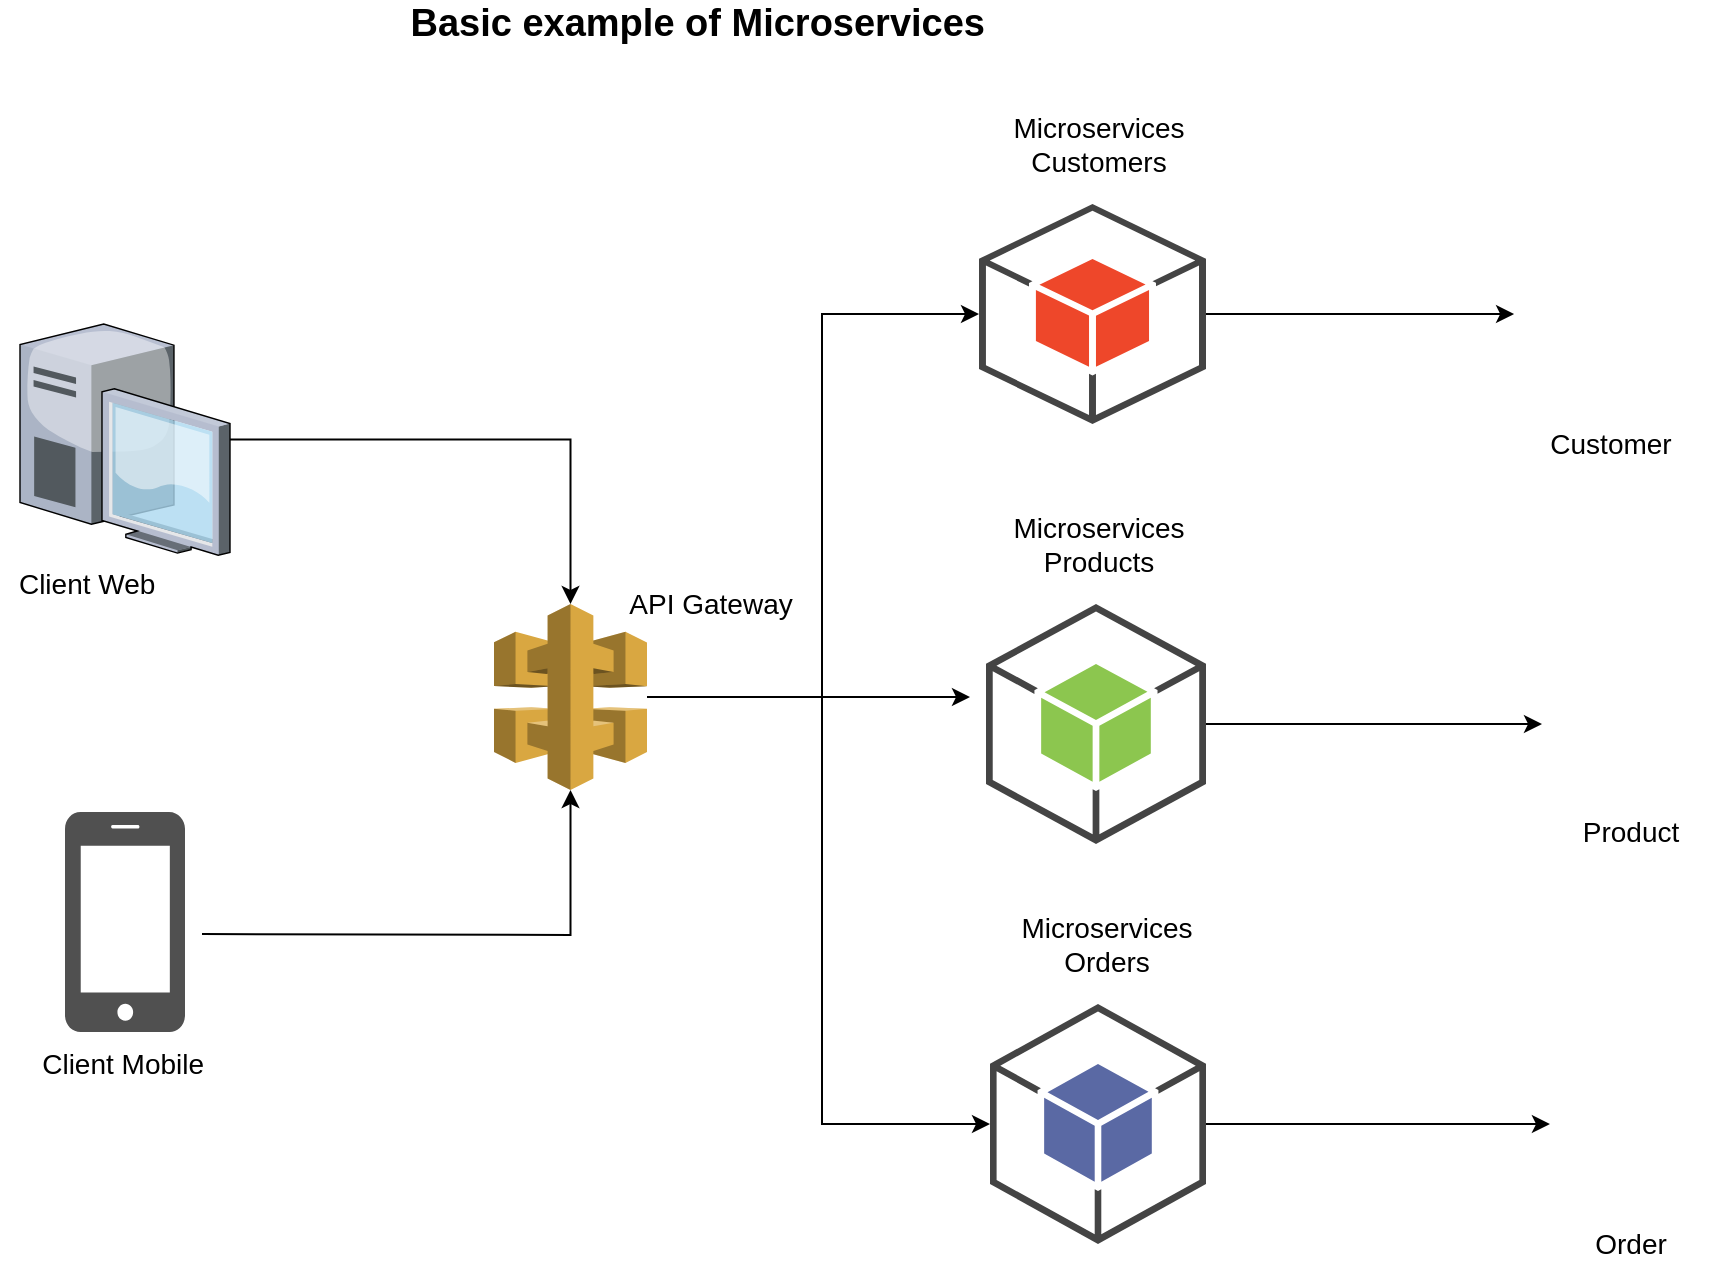 <mxfile version="13.1.6" type="device"><diagram id="akhTHRsQhaFSMrooGJkA" name="Page-1"><mxGraphModel dx="1422" dy="784" grid="1" gridSize="10" guides="1" tooltips="1" connect="1" arrows="1" fold="1" page="1" pageScale="1" pageWidth="1169" pageHeight="827" math="0" shadow="0"><root><mxCell id="0"/><mxCell id="1" parent="0"/><mxCell id="sV14-c_Tjut8fi-eppSr-33" style="edgeStyle=orthogonalEdgeStyle;rounded=0;orthogonalLoop=1;jettySize=auto;html=1;fontSize=14;" parent="1" target="sV14-c_Tjut8fi-eppSr-4" edge="1"><mxGeometry relative="1" as="geometry"><mxPoint x="150" y="515" as="sourcePoint"/></mxGeometry></mxCell><mxCell id="sV14-c_Tjut8fi-eppSr-34" style="edgeStyle=orthogonalEdgeStyle;rounded=0;orthogonalLoop=1;jettySize=auto;html=1;entryX=0;entryY=0.5;entryDx=0;entryDy=0;entryPerimeter=0;fontSize=14;" parent="1" source="sV14-c_Tjut8fi-eppSr-4" target="sV14-c_Tjut8fi-eppSr-11" edge="1"><mxGeometry relative="1" as="geometry"><Array as="points"><mxPoint x="460" y="397"/><mxPoint x="460" y="205"/></Array></mxGeometry></mxCell><mxCell id="sV14-c_Tjut8fi-eppSr-35" style="edgeStyle=orthogonalEdgeStyle;rounded=0;orthogonalLoop=1;jettySize=auto;html=1;fontSize=14;" parent="1" source="sV14-c_Tjut8fi-eppSr-4" edge="1"><mxGeometry relative="1" as="geometry"><mxPoint x="534" y="396.5" as="targetPoint"/></mxGeometry></mxCell><mxCell id="sV14-c_Tjut8fi-eppSr-37" style="edgeStyle=orthogonalEdgeStyle;rounded=0;orthogonalLoop=1;jettySize=auto;html=1;entryX=0;entryY=0.5;entryDx=0;entryDy=0;entryPerimeter=0;fontSize=14;" parent="1" source="sV14-c_Tjut8fi-eppSr-4" target="sV14-c_Tjut8fi-eppSr-14" edge="1"><mxGeometry relative="1" as="geometry"><Array as="points"><mxPoint x="460" y="397"/><mxPoint x="460" y="610"/></Array></mxGeometry></mxCell><mxCell id="sV14-c_Tjut8fi-eppSr-4" value="" style="outlineConnect=0;dashed=0;verticalLabelPosition=bottom;verticalAlign=top;align=center;html=1;shape=mxgraph.aws3.api_gateway;fillColor=#D9A741;gradientColor=none;" parent="1" vertex="1"><mxGeometry x="296" y="350" width="76.5" height="93" as="geometry"/></mxCell><mxCell id="sV14-c_Tjut8fi-eppSr-32" style="edgeStyle=orthogonalEdgeStyle;rounded=0;orthogonalLoop=1;jettySize=auto;html=1;fontSize=14;" parent="1" source="sV14-c_Tjut8fi-eppSr-8" target="sV14-c_Tjut8fi-eppSr-4" edge="1"><mxGeometry relative="1" as="geometry"/></mxCell><mxCell id="sV14-c_Tjut8fi-eppSr-8" value="" style="verticalLabelPosition=bottom;aspect=fixed;html=1;verticalAlign=top;strokeColor=none;align=center;outlineConnect=0;shape=mxgraph.citrix.desktop;" parent="1" vertex="1"><mxGeometry x="59" y="210" width="105" height="115.62" as="geometry"/></mxCell><mxCell id="sV14-c_Tjut8fi-eppSr-9" value="&lt;b&gt;&lt;span style=&quot;font-size: 19px&quot;&gt;Basic e&lt;/span&gt;&lt;/b&gt;&lt;b&gt;&lt;span style=&quot;font-size: 19px&quot;&gt;xample of Microservices&amp;nbsp;&lt;/span&gt;&lt;/b&gt;" style="text;html=1;resizable=0;autosize=1;align=center;verticalAlign=middle;points=[];fillColor=none;strokeColor=none;rounded=0;fontSize=15;" parent="1" vertex="1"><mxGeometry x="245" y="50" width="310" height="20" as="geometry"/></mxCell><mxCell id="sV14-c_Tjut8fi-eppSr-47" style="edgeStyle=orthogonalEdgeStyle;rounded=0;orthogonalLoop=1;jettySize=auto;html=1;entryX=-0.045;entryY=0.375;entryDx=0;entryDy=0;entryPerimeter=0;fontSize=15;" parent="1" source="sV14-c_Tjut8fi-eppSr-11" target="sV14-c_Tjut8fi-eppSr-20" edge="1"><mxGeometry relative="1" as="geometry"/></mxCell><mxCell id="sV14-c_Tjut8fi-eppSr-11" value="" style="outlineConnect=0;dashed=0;verticalLabelPosition=bottom;verticalAlign=top;align=center;html=1;shape=mxgraph.aws3.android;fillColor=#EE472A;gradientColor=none;" parent="1" vertex="1"><mxGeometry x="538.5" y="150" width="113.5" height="110" as="geometry"/></mxCell><mxCell id="sV14-c_Tjut8fi-eppSr-46" style="edgeStyle=orthogonalEdgeStyle;rounded=0;orthogonalLoop=1;jettySize=auto;html=1;entryX=0;entryY=0.5;entryDx=0;entryDy=0;fontSize=15;" parent="1" source="sV14-c_Tjut8fi-eppSr-13" target="sV14-c_Tjut8fi-eppSr-22" edge="1"><mxGeometry relative="1" as="geometry"/></mxCell><mxCell id="sV14-c_Tjut8fi-eppSr-13" value="" style="outlineConnect=0;dashed=0;verticalLabelPosition=bottom;verticalAlign=top;align=center;html=1;shape=mxgraph.aws3.android;fillColor=#8CC64F;gradientColor=none;" parent="1" vertex="1"><mxGeometry x="542" y="350" width="110" height="120" as="geometry"/></mxCell><mxCell id="sV14-c_Tjut8fi-eppSr-45" style="edgeStyle=orthogonalEdgeStyle;rounded=0;orthogonalLoop=1;jettySize=auto;html=1;fontSize=15;entryX=0.045;entryY=0.455;entryDx=0;entryDy=0;entryPerimeter=0;" parent="1" source="sV14-c_Tjut8fi-eppSr-14" target="sV14-c_Tjut8fi-eppSr-24" edge="1"><mxGeometry relative="1" as="geometry"><mxPoint x="814" y="610" as="targetPoint"/></mxGeometry></mxCell><mxCell id="sV14-c_Tjut8fi-eppSr-14" value="" style="outlineConnect=0;dashed=0;verticalLabelPosition=bottom;verticalAlign=top;align=center;html=1;shape=mxgraph.aws3.android;fillColor=#5A69A4;gradientColor=none;" parent="1" vertex="1"><mxGeometry x="544" y="550" width="108" height="120" as="geometry"/></mxCell><mxCell id="sV14-c_Tjut8fi-eppSr-15" value="&lt;div style=&quot;text-align: left&quot;&gt;&lt;/div&gt;Microservices&lt;br&gt;Customers" style="text;html=1;resizable=0;autosize=1;align=center;verticalAlign=middle;points=[];fillColor=none;strokeColor=none;rounded=0;strokeWidth=3;fontSize=14;" parent="1" vertex="1"><mxGeometry x="548" y="100" width="100" height="40" as="geometry"/></mxCell><mxCell id="sV14-c_Tjut8fi-eppSr-16" value="Microservices&lt;br&gt;Products" style="text;html=1;resizable=0;autosize=1;align=center;verticalAlign=middle;points=[];fillColor=none;strokeColor=none;rounded=0;strokeWidth=3;fontSize=14;" parent="1" vertex="1"><mxGeometry x="548" y="300" width="100" height="40" as="geometry"/></mxCell><mxCell id="sV14-c_Tjut8fi-eppSr-17" value="Microservices&lt;br&gt;Orders" style="text;html=1;resizable=0;autosize=1;align=center;verticalAlign=middle;points=[];fillColor=none;strokeColor=none;rounded=0;strokeWidth=3;fontSize=14;" parent="1" vertex="1"><mxGeometry x="552" y="500" width="100" height="40" as="geometry"/></mxCell><mxCell id="sV14-c_Tjut8fi-eppSr-18" value="API Gateway" style="text;html=1;resizable=0;autosize=1;align=center;verticalAlign=middle;points=[];fillColor=none;strokeColor=none;rounded=0;strokeWidth=3;fontSize=14;" parent="1" vertex="1"><mxGeometry x="354" y="340" width="100" height="20" as="geometry"/></mxCell><mxCell id="sV14-c_Tjut8fi-eppSr-20" value="" style="shape=image;html=1;verticalAlign=top;verticalLabelPosition=bottom;labelBackgroundColor=#ffffff;imageAspect=0;aspect=fixed;image=https://cdn3.iconfinder.com/data/icons/linecons-free-vector-icons-pack/32/data-128.png;strokeWidth=3;fontSize=14;" parent="1" vertex="1"><mxGeometry x="810" y="172" width="88" height="88" as="geometry"/></mxCell><mxCell id="sV14-c_Tjut8fi-eppSr-21" value="Customer" style="text;html=1;resizable=0;autosize=1;align=center;verticalAlign=middle;points=[];fillColor=none;strokeColor=none;rounded=0;strokeWidth=3;fontSize=14;" parent="1" vertex="1"><mxGeometry x="814" y="260" width="80" height="20" as="geometry"/></mxCell><mxCell id="sV14-c_Tjut8fi-eppSr-22" value="" style="shape=image;html=1;verticalAlign=top;verticalLabelPosition=bottom;labelBackgroundColor=#ffffff;imageAspect=0;aspect=fixed;image=https://cdn3.iconfinder.com/data/icons/linecons-free-vector-icons-pack/32/data-128.png;strokeWidth=3;fontSize=14;" parent="1" vertex="1"><mxGeometry x="820" y="366" width="88" height="88" as="geometry"/></mxCell><mxCell id="sV14-c_Tjut8fi-eppSr-23" value="Product" style="text;html=1;resizable=0;autosize=1;align=center;verticalAlign=middle;points=[];fillColor=none;strokeColor=none;rounded=0;strokeWidth=3;fontSize=14;" parent="1" vertex="1"><mxGeometry x="834" y="454" width="60" height="20" as="geometry"/></mxCell><mxCell id="sV14-c_Tjut8fi-eppSr-24" value="" style="shape=image;html=1;verticalAlign=top;verticalLabelPosition=bottom;labelBackgroundColor=#ffffff;imageAspect=0;aspect=fixed;image=https://cdn3.iconfinder.com/data/icons/linecons-free-vector-icons-pack/32/data-128.png;strokeWidth=3;fontSize=14;" parent="1" vertex="1"><mxGeometry x="820" y="570" width="88" height="88" as="geometry"/></mxCell><mxCell id="sV14-c_Tjut8fi-eppSr-25" value="Order" style="text;html=1;resizable=0;autosize=1;align=center;verticalAlign=middle;points=[];fillColor=none;strokeColor=none;rounded=0;strokeWidth=3;fontSize=14;" parent="1" vertex="1"><mxGeometry x="839" y="660" width="50" height="20" as="geometry"/></mxCell><mxCell id="sV14-c_Tjut8fi-eppSr-48" value="Client Web&amp;nbsp;" style="text;html=1;resizable=0;autosize=1;align=center;verticalAlign=middle;points=[];fillColor=none;strokeColor=none;rounded=0;strokeWidth=3;fontSize=14;" parent="1" vertex="1"><mxGeometry x="49" y="330" width="90" height="20" as="geometry"/></mxCell><mxCell id="Q5Hf5tu6-RpUSEmfFPCq-4" value="" style="pointerEvents=1;shadow=0;dashed=0;html=1;strokeColor=none;fillColor=#505050;labelPosition=center;verticalLabelPosition=bottom;verticalAlign=top;outlineConnect=0;align=center;shape=mxgraph.office.devices.cell_phone_iphone_proportional;" vertex="1" parent="1"><mxGeometry x="81.5" y="454" width="60" height="110" as="geometry"/></mxCell><mxCell id="Q5Hf5tu6-RpUSEmfFPCq-5" value="Client Mobile&amp;nbsp;" style="text;html=1;resizable=0;autosize=1;align=center;verticalAlign=middle;points=[];fillColor=none;strokeColor=none;rounded=0;strokeWidth=3;fontSize=14;" vertex="1" parent="1"><mxGeometry x="61.5" y="570" width="100" height="20" as="geometry"/></mxCell></root></mxGraphModel></diagram></mxfile>